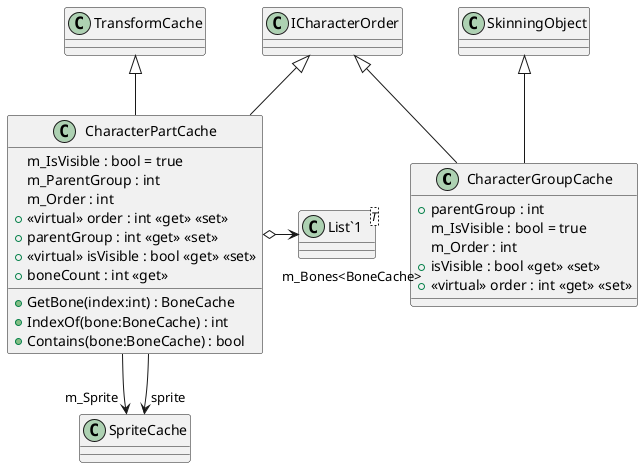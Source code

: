 @startuml
class CharacterGroupCache {
    + parentGroup : int
    m_IsVisible : bool = true
    m_Order : int
    + isVisible : bool <<get>> <<set>>
    + <<virtual>> order : int <<get>> <<set>>
}
class CharacterPartCache {
    m_IsVisible : bool = true
    m_ParentGroup : int
    m_Order : int
    + <<virtual>> order : int <<get>> <<set>>
    + parentGroup : int <<get>> <<set>>
    + <<virtual>> isVisible : bool <<get>> <<set>>
    + boneCount : int <<get>>
    + GetBone(index:int) : BoneCache
    + IndexOf(bone:BoneCache) : int
    + Contains(bone:BoneCache) : bool
}
class "List`1"<T> {
}
SkinningObject <|-- CharacterGroupCache
ICharacterOrder <|-- CharacterGroupCache
TransformCache <|-- CharacterPartCache
ICharacterOrder <|-- CharacterPartCache
CharacterPartCache --> "m_Sprite" SpriteCache
CharacterPartCache o-> "m_Bones<BoneCache>" "List`1"
CharacterPartCache --> "sprite" SpriteCache
@enduml
